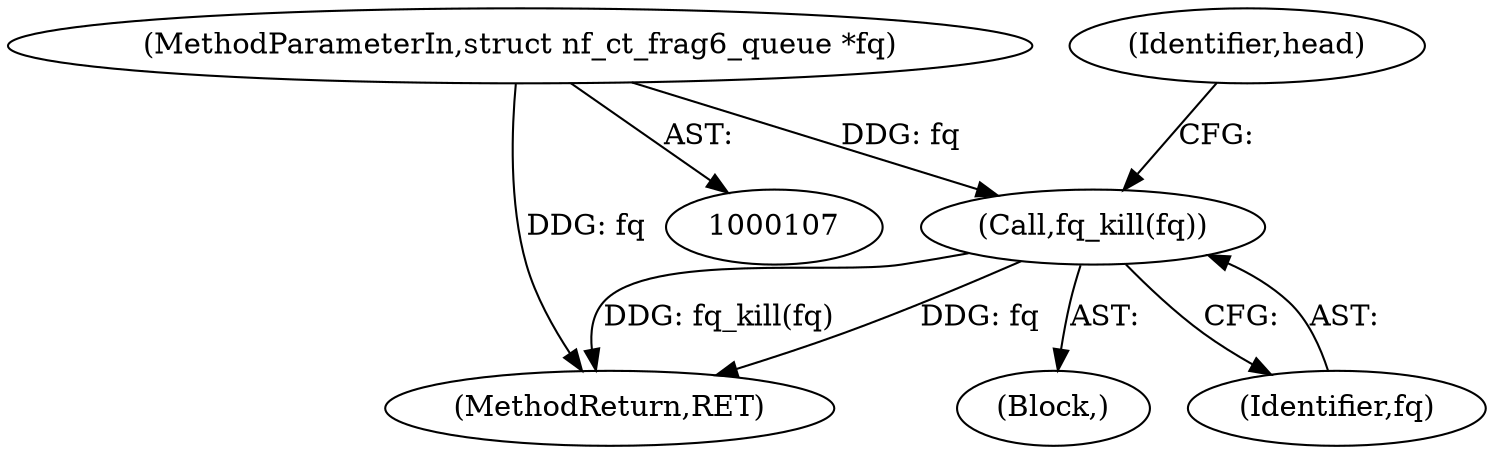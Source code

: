 digraph "0_linux_9e2dcf72023d1447f09c47d77c99b0c49659e5ce_0@pointer" {
"1000108" [label="(MethodParameterIn,struct nf_ct_frag6_queue *fq)"];
"1000122" [label="(Call,fq_kill(fq))"];
"1000556" [label="(MethodReturn,RET)"];
"1000126" [label="(Identifier,head)"];
"1000110" [label="(Block,)"];
"1000122" [label="(Call,fq_kill(fq))"];
"1000123" [label="(Identifier,fq)"];
"1000108" [label="(MethodParameterIn,struct nf_ct_frag6_queue *fq)"];
"1000108" -> "1000107"  [label="AST: "];
"1000108" -> "1000556"  [label="DDG: fq"];
"1000108" -> "1000122"  [label="DDG: fq"];
"1000122" -> "1000110"  [label="AST: "];
"1000122" -> "1000123"  [label="CFG: "];
"1000123" -> "1000122"  [label="AST: "];
"1000126" -> "1000122"  [label="CFG: "];
"1000122" -> "1000556"  [label="DDG: fq"];
"1000122" -> "1000556"  [label="DDG: fq_kill(fq)"];
}
